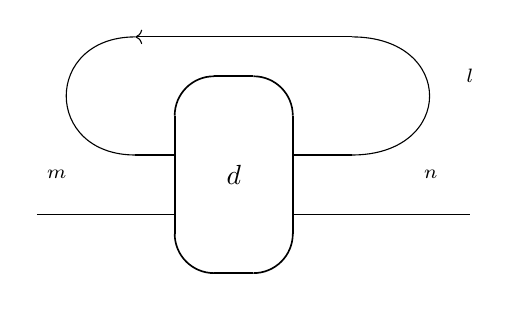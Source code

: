 \begin{tikzpicture}
	\begin{pgfonlayer}{nodelayer}
		\node [style=none] (134) at (1.25, 0.75) {};
		\node [style=none] (152) at (-1.5, 0.75) {};
		\node [style=none] (156) at (2.75, 1.75) {\scriptsize $l$};
		\node [style=none] (167) at (1.25, 2.25) {};
		\node [style=none] (170) at (-1.5, 2.25) {};
		\node [style=none] (175) at (-1, 1.25) {};
		\node [style=none] (176) at (-0.5, 1.75) {};
		\node [style=none] (177) at (-1, -0.25) {};
		\node [style=none] (178) at (0.5, -0.25) {};
		\node [style=none] (179) at (-0.5, -0.75) {};
		\node [style=none] (180) at (0.5, 1.25) {};
		\node [style=none] (181) at (0, -0.75) {};
		\node [style=none] (182) at (0, 1.75) {};
		\node [style=none] (183) at (-0.25, 0.5) {$d$};
		\node [style=none] (185) at (-1, 0) {};
		\node [style=none] (192) at (0.5, 0) {};
		\node [style=none] (193) at (0.5, 0.75) {};
		\node [style=none] (221) at (2.75, 0) {};
		\node [style=none] (222) at (-2.75, 0) {};
		\node [style=none] (228) at (-1, 0.75) {};
		\node [style=none] (246) at (2.25, 0.5) {\scriptsize $n$};
		\node [style=none] (247) at (-2.5, 0.5) {\scriptsize $m$};
	\end{pgfonlayer}
	\begin{pgfonlayer}{edgelayer}
		\draw [bend right=90, looseness=2.25] (134.center) to (167.center);
		\draw [semithick, in=0, out=-90] (178.center) to (181.center);
		\draw [semithick, in=-90, out=180] (179.center) to (177.center);
		\draw [semithick, in=180, out=90] (175.center) to (176.center);
		\draw [semithick, in=90, out=0] (182.center) to (180.center);
		\draw [semithick] (176.center) to (182.center);
		\draw [semithick] (180.center) to (178.center);
		\draw [semithick] (181.center) to (179.center);
		\draw [semithick] (177.center) to (175.center);
		\draw (222.center) to (185.center);
		\draw (192.center) to (221.center);
		\draw [in=180, out=0] (152.center) to (228.center);
		\draw [->] (167.center) to (170.center);
		\draw [bend right=90, looseness=2.00] (170.center) to (152.center);
		\draw (193.center) to (134.center);
	\end{pgfonlayer}
\end{tikzpicture}
